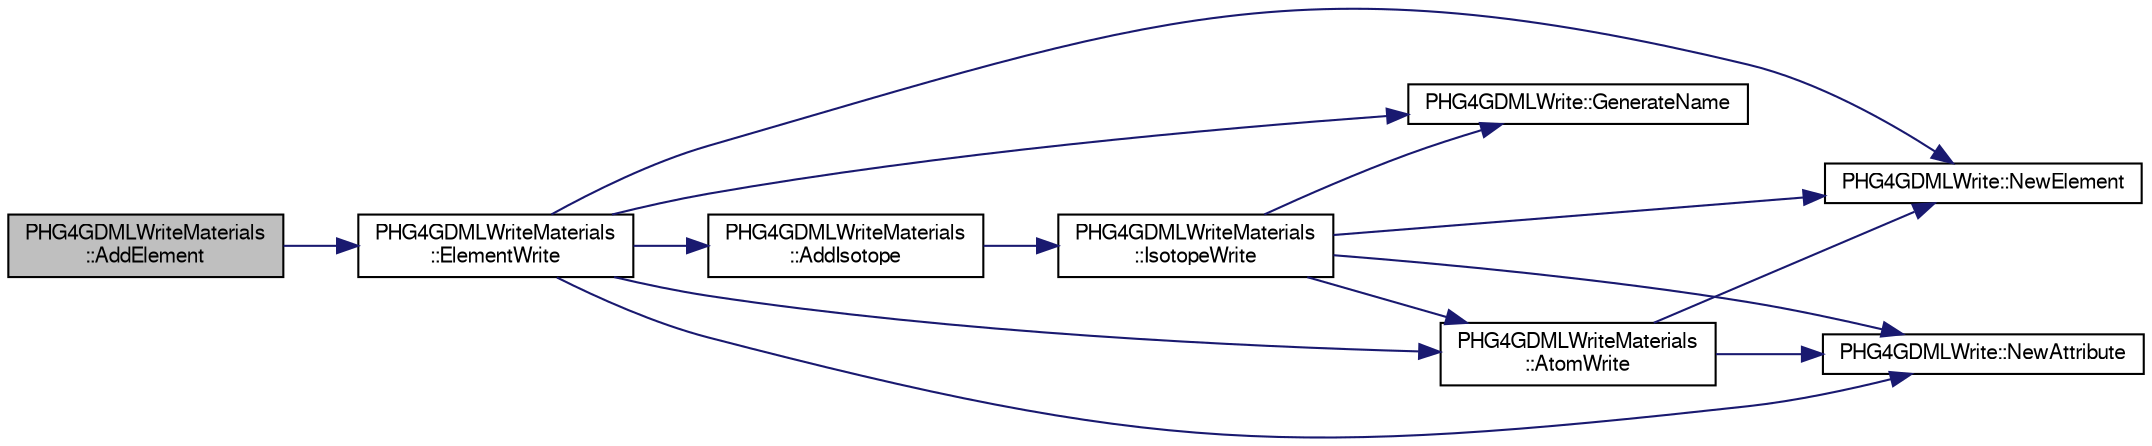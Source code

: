 digraph "PHG4GDMLWriteMaterials::AddElement"
{
  bgcolor="transparent";
  edge [fontname="FreeSans",fontsize="10",labelfontname="FreeSans",labelfontsize="10"];
  node [fontname="FreeSans",fontsize="10",shape=record];
  rankdir="LR";
  Node1 [label="PHG4GDMLWriteMaterials\l::AddElement",height=0.2,width=0.4,color="black", fillcolor="grey75", style="filled" fontcolor="black"];
  Node1 -> Node2 [color="midnightblue",fontsize="10",style="solid",fontname="FreeSans"];
  Node2 [label="PHG4GDMLWriteMaterials\l::ElementWrite",height=0.2,width=0.4,color="black",URL="$d3/d04/classPHG4GDMLWriteMaterials.html#a97d49d5aecdd2f3b9092433b3f51a1a1"];
  Node2 -> Node3 [color="midnightblue",fontsize="10",style="solid",fontname="FreeSans"];
  Node3 [label="PHG4GDMLWrite::GenerateName",height=0.2,width=0.4,color="black",URL="$dd/db5/classPHG4GDMLWrite.html#a16834147e17b47595b04d27a49405198"];
  Node2 -> Node4 [color="midnightblue",fontsize="10",style="solid",fontname="FreeSans"];
  Node4 [label="PHG4GDMLWrite::NewElement",height=0.2,width=0.4,color="black",URL="$dd/db5/classPHG4GDMLWrite.html#ada0a5579d406ec27f3150711ab83becc"];
  Node2 -> Node5 [color="midnightblue",fontsize="10",style="solid",fontname="FreeSans"];
  Node5 [label="PHG4GDMLWrite::NewAttribute",height=0.2,width=0.4,color="black",URL="$dd/db5/classPHG4GDMLWrite.html#afe96dc9fdc7c1a0a1a96b59dc15dffa2"];
  Node2 -> Node6 [color="midnightblue",fontsize="10",style="solid",fontname="FreeSans"];
  Node6 [label="PHG4GDMLWriteMaterials\l::AddIsotope",height=0.2,width=0.4,color="black",URL="$d3/d04/classPHG4GDMLWriteMaterials.html#afa5d6506fda575a7ebe232b35eac3412"];
  Node6 -> Node7 [color="midnightblue",fontsize="10",style="solid",fontname="FreeSans"];
  Node7 [label="PHG4GDMLWriteMaterials\l::IsotopeWrite",height=0.2,width=0.4,color="black",URL="$d3/d04/classPHG4GDMLWriteMaterials.html#aa0d10ca2e27a001a06119f52a98da621"];
  Node7 -> Node3 [color="midnightblue",fontsize="10",style="solid",fontname="FreeSans"];
  Node7 -> Node4 [color="midnightblue",fontsize="10",style="solid",fontname="FreeSans"];
  Node7 -> Node5 [color="midnightblue",fontsize="10",style="solid",fontname="FreeSans"];
  Node7 -> Node8 [color="midnightblue",fontsize="10",style="solid",fontname="FreeSans"];
  Node8 [label="PHG4GDMLWriteMaterials\l::AtomWrite",height=0.2,width=0.4,color="black",URL="$d3/d04/classPHG4GDMLWriteMaterials.html#a2b0f79e7a135e1e204a49efc3379caaa"];
  Node8 -> Node4 [color="midnightblue",fontsize="10",style="solid",fontname="FreeSans"];
  Node8 -> Node5 [color="midnightblue",fontsize="10",style="solid",fontname="FreeSans"];
  Node2 -> Node8 [color="midnightblue",fontsize="10",style="solid",fontname="FreeSans"];
}
